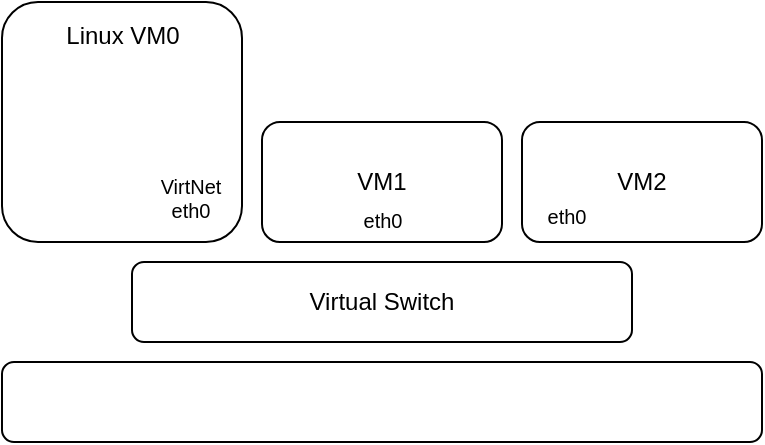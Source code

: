 <mxfile version="27.1.1">
  <diagram name="Página-1" id="U8J6kSlcyuMPW9F_gNHM">
    <mxGraphModel dx="582" dy="294" grid="1" gridSize="10" guides="1" tooltips="1" connect="1" arrows="1" fold="1" page="1" pageScale="1" pageWidth="827" pageHeight="1169" math="0" shadow="0">
      <root>
        <mxCell id="0" />
        <mxCell id="1" parent="0" />
        <mxCell id="198wWORxYJMs7oIExzi--1" value="" style="rounded=1;whiteSpace=wrap;html=1;" parent="1" vertex="1">
          <mxGeometry x="160" y="100" width="120" height="120" as="geometry" />
        </mxCell>
        <mxCell id="198wWORxYJMs7oIExzi--2" value="VM1" style="rounded=1;whiteSpace=wrap;html=1;" parent="1" vertex="1">
          <mxGeometry x="290" y="160" width="120" height="60" as="geometry" />
        </mxCell>
        <mxCell id="198wWORxYJMs7oIExzi--3" value="VM2" style="rounded=1;whiteSpace=wrap;html=1;" parent="1" vertex="1">
          <mxGeometry x="420" y="160" width="120" height="60" as="geometry" />
        </mxCell>
        <mxCell id="198wWORxYJMs7oIExzi--4" value="Virtual Switch" style="rounded=1;whiteSpace=wrap;html=1;" parent="1" vertex="1">
          <mxGeometry x="225" y="230" width="250" height="40" as="geometry" />
        </mxCell>
        <mxCell id="198wWORxYJMs7oIExzi--5" value="" style="rounded=1;whiteSpace=wrap;html=1;" parent="1" vertex="1">
          <mxGeometry x="160" y="280" width="380" height="40" as="geometry" />
        </mxCell>
        <mxCell id="198wWORxYJMs7oIExzi--6" value="&lt;div&gt;VirtNet&lt;/div&gt;eth0" style="text;html=1;align=center;verticalAlign=middle;resizable=0;points=[];autosize=1;strokeColor=none;fillColor=none;fontSize=10;" parent="1" vertex="1">
          <mxGeometry x="229" y="178" width="50" height="40" as="geometry" />
        </mxCell>
        <mxCell id="198wWORxYJMs7oIExzi--7" value="eth0" style="text;html=1;align=center;verticalAlign=middle;resizable=0;points=[];autosize=1;strokeColor=none;fillColor=none;fontSize=10;" parent="1" vertex="1">
          <mxGeometry x="330" y="194" width="40" height="30" as="geometry" />
        </mxCell>
        <mxCell id="198wWORxYJMs7oIExzi--8" value="eth0" style="text;html=1;align=center;verticalAlign=middle;resizable=0;points=[];autosize=1;strokeColor=none;fillColor=none;fontSize=10;" parent="1" vertex="1">
          <mxGeometry x="422" y="192" width="40" height="30" as="geometry" />
        </mxCell>
        <mxCell id="wuoHSaPweh_2CUtCoMXO-1" value="&lt;span style=&quot;text-wrap-mode: wrap;&quot;&gt;Linux VM0&lt;/span&gt;" style="text;html=1;align=center;verticalAlign=middle;resizable=0;points=[];autosize=1;strokeColor=none;fillColor=none;" vertex="1" parent="1">
          <mxGeometry x="180" y="102" width="80" height="30" as="geometry" />
        </mxCell>
      </root>
    </mxGraphModel>
  </diagram>
</mxfile>
